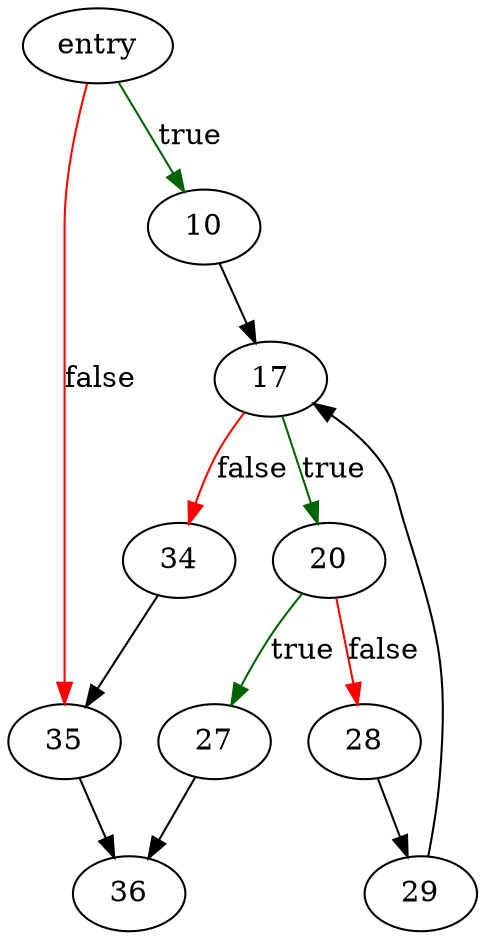 digraph "sqlite3WalkExprList" {
	// Node definitions.
	2 [label=entry];
	10;
	17;
	20;
	27;
	28;
	29;
	34;
	35;
	36;

	// Edge definitions.
	2 -> 10 [
		color=darkgreen
		label=true
	];
	2 -> 35 [
		color=red
		label=false
	];
	10 -> 17;
	17 -> 20 [
		color=darkgreen
		label=true
	];
	17 -> 34 [
		color=red
		label=false
	];
	20 -> 27 [
		color=darkgreen
		label=true
	];
	20 -> 28 [
		color=red
		label=false
	];
	27 -> 36;
	28 -> 29;
	29 -> 17;
	34 -> 35;
	35 -> 36;
}